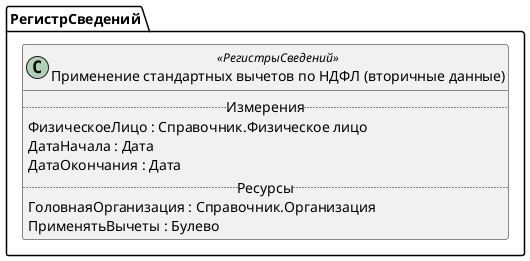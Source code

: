 ﻿@startuml ПрименениеСтандартныхВычетовПоНДФЛВторичный
'!include templates.wsd
'..\include templates.wsd
class РегистрСведений.ПрименениеСтандартныхВычетовПоНДФЛВторичный as "Применение стандартных вычетов по НДФЛ (вторичные данные)" <<РегистрыСведений>>
{
..Измерения..
ФизическоеЛицо : Справочник.Физическое лицо
ДатаНачала : Дата
ДатаОкончания : Дата
..Ресурсы..
ГоловнаяОрганизация : Справочник.Организация
ПрименятьВычеты : Булево
}
@enduml

